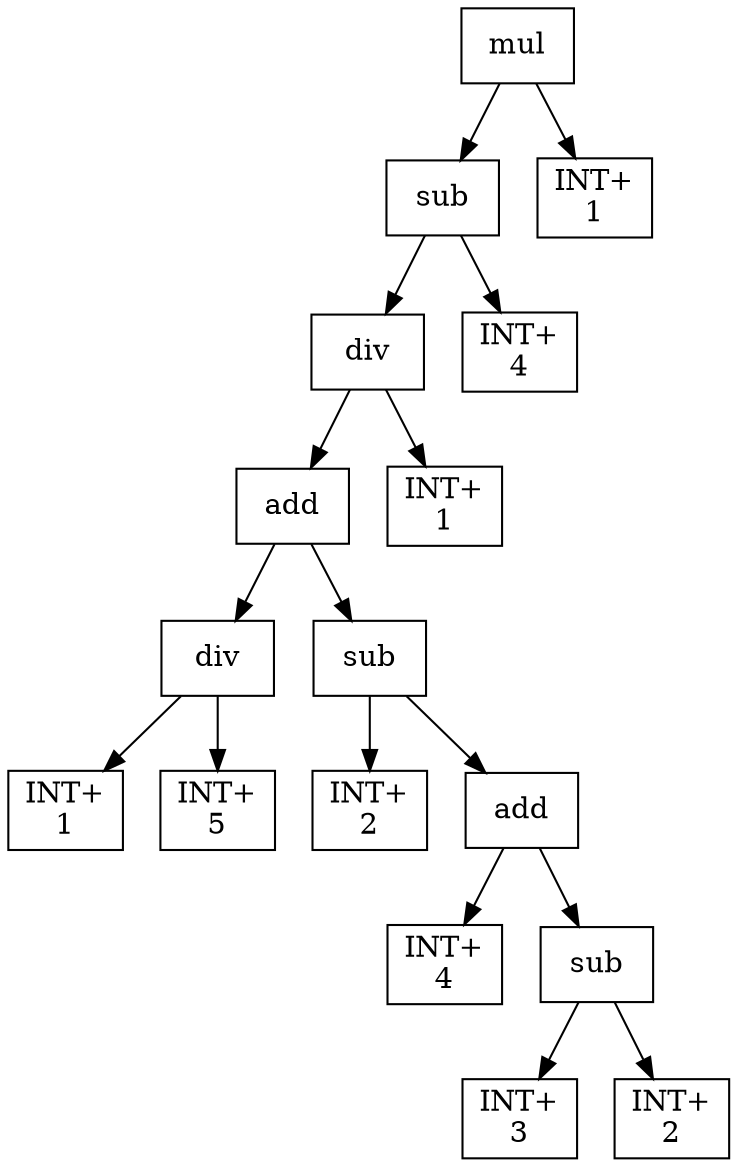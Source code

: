 digraph expr {
  node [shape=box];
  n1 [label="mul"];
  n2 [label="sub"];
  n3 [label="div"];
  n4 [label="add"];
  n5 [label="div"];
  n6 [label="INT+\n1"];
  n7 [label="INT+\n5"];
  n5 -> n6;
  n5 -> n7;
  n8 [label="sub"];
  n9 [label="INT+\n2"];
  n10 [label="add"];
  n11 [label="INT+\n4"];
  n12 [label="sub"];
  n13 [label="INT+\n3"];
  n14 [label="INT+\n2"];
  n12 -> n13;
  n12 -> n14;
  n10 -> n11;
  n10 -> n12;
  n8 -> n9;
  n8 -> n10;
  n4 -> n5;
  n4 -> n8;
  n15 [label="INT+\n1"];
  n3 -> n4;
  n3 -> n15;
  n16 [label="INT+\n4"];
  n2 -> n3;
  n2 -> n16;
  n17 [label="INT+\n1"];
  n1 -> n2;
  n1 -> n17;
}
